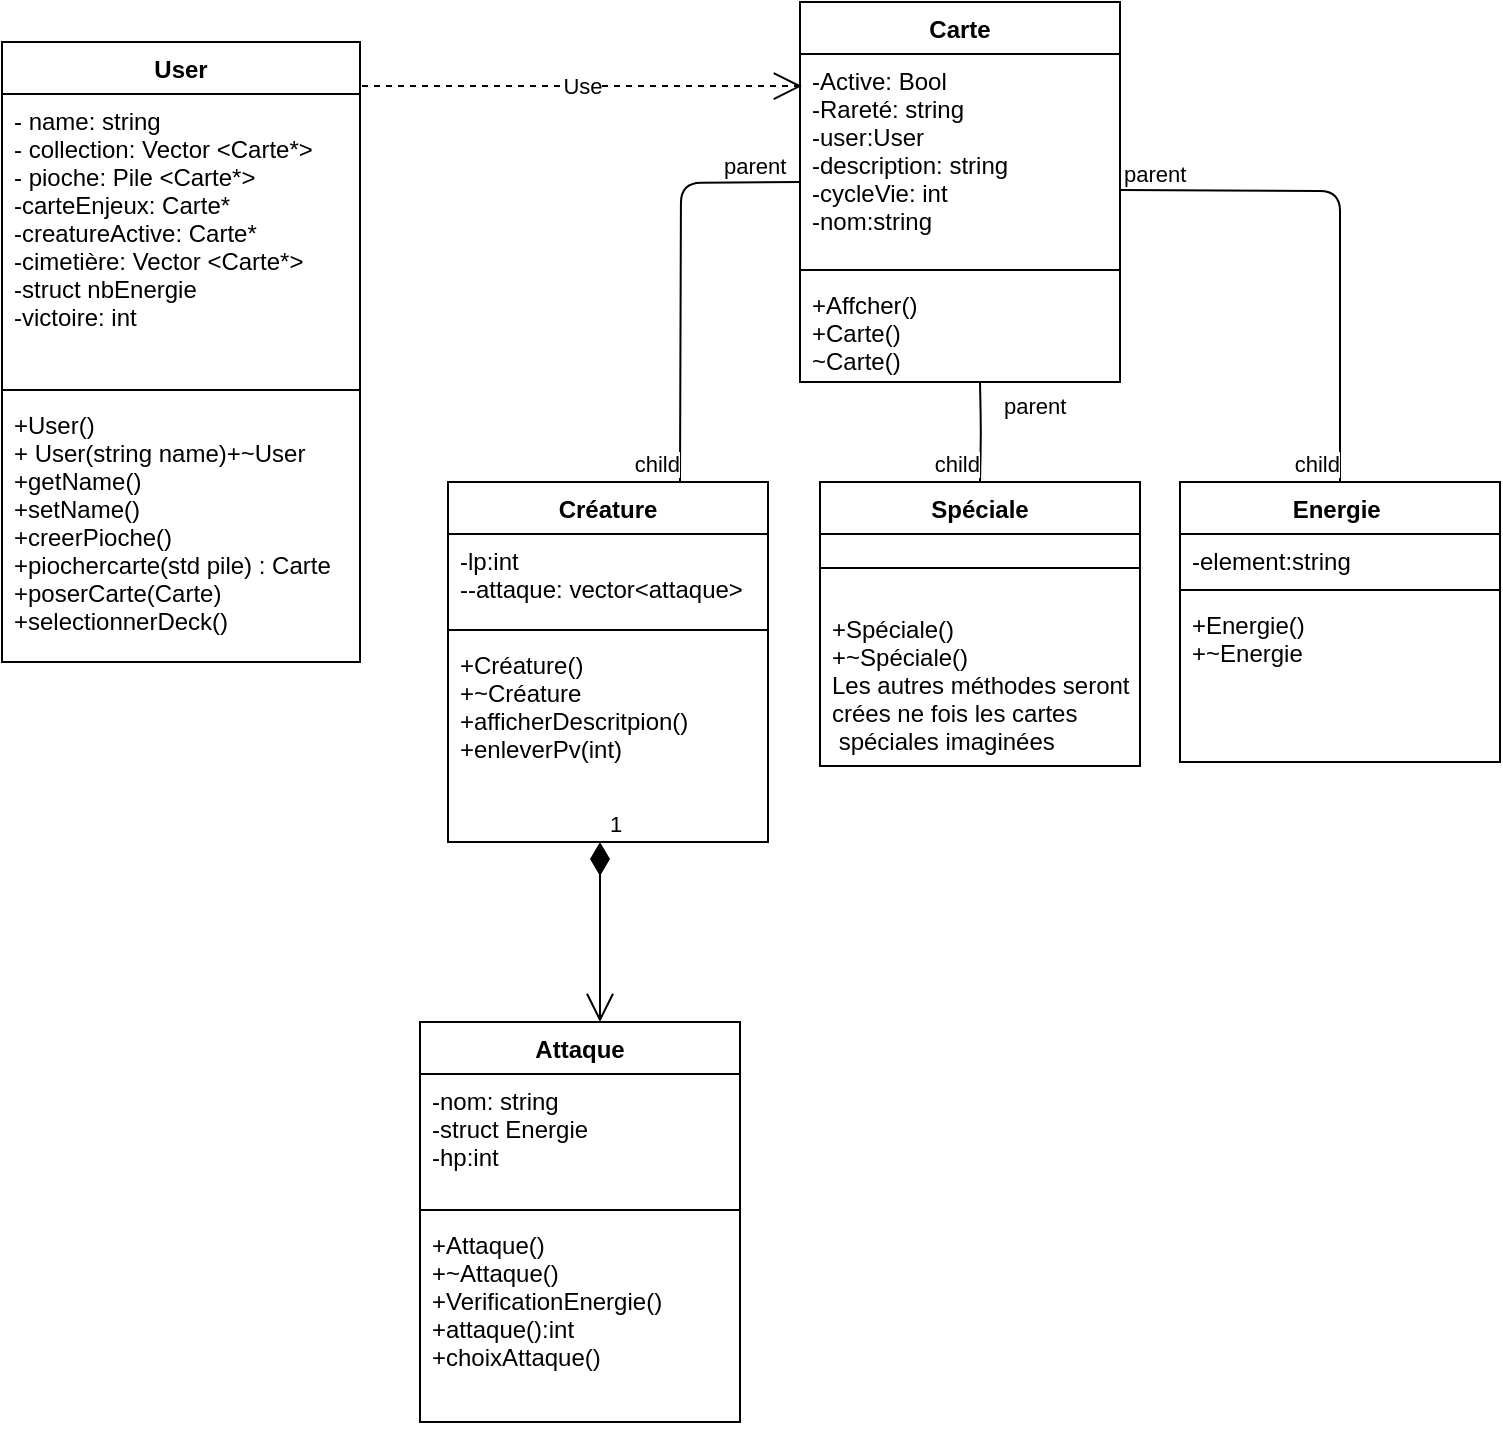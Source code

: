 <mxfile version="13.9.8" type="github">
  <diagram id="tCxo4tbXjTc1XCcc4NM_" name="Page-1">
    <mxGraphModel dx="870" dy="488" grid="1" gridSize="10" guides="1" tooltips="1" connect="1" arrows="1" fold="1" page="1" pageScale="1" pageWidth="827" pageHeight="1169" math="0" shadow="0">
      <root>
        <mxCell id="0" />
        <mxCell id="1" parent="0" />
        <mxCell id="v6RGhNJLXxdwNNuoIsZI-1" value="User" style="swimlane;fontStyle=1;align=center;verticalAlign=top;childLayout=stackLayout;horizontal=1;startSize=26;horizontalStack=0;resizeParent=1;resizeParentMax=0;resizeLast=0;collapsible=1;marginBottom=0;" parent="1" vertex="1">
          <mxGeometry x="111" y="60" width="179" height="310" as="geometry" />
        </mxCell>
        <mxCell id="v6RGhNJLXxdwNNuoIsZI-2" value="- name: string &#xa;- collection: Vector &lt;Carte*&gt;&#xa;- pioche: Pile &lt;Carte*&gt;&#xa;-carteEnjeux: Carte*&#xa;-creatureActive: Carte*&#xa;-cimetière: Vector &lt;Carte*&gt;&#xa;-struct nbEnergie&#xa;-victoire: int" style="text;strokeColor=none;fillColor=none;align=left;verticalAlign=top;spacingLeft=4;spacingRight=4;overflow=hidden;rotatable=0;points=[[0,0.5],[1,0.5]];portConstraint=eastwest;" parent="v6RGhNJLXxdwNNuoIsZI-1" vertex="1">
          <mxGeometry y="26" width="179" height="144" as="geometry" />
        </mxCell>
        <mxCell id="v6RGhNJLXxdwNNuoIsZI-3" value="" style="line;strokeWidth=1;fillColor=none;align=left;verticalAlign=middle;spacingTop=-1;spacingLeft=3;spacingRight=3;rotatable=0;labelPosition=right;points=[];portConstraint=eastwest;" parent="v6RGhNJLXxdwNNuoIsZI-1" vertex="1">
          <mxGeometry y="170" width="179" height="8" as="geometry" />
        </mxCell>
        <mxCell id="v6RGhNJLXxdwNNuoIsZI-4" value="+User()&#xa;+ User(string name)+~User&#xa;+getName()&#xa;+setName()&#xa;+creerPioche()&#xa;+piochercarte(std pile) : Carte&#xa;+poserCarte(Carte)&#xa;+selectionnerDeck()&#xa;&#xa;" style="text;strokeColor=none;fillColor=none;align=left;verticalAlign=top;spacingLeft=4;spacingRight=4;overflow=hidden;rotatable=0;points=[[0,0.5],[1,0.5]];portConstraint=eastwest;" parent="v6RGhNJLXxdwNNuoIsZI-1" vertex="1">
          <mxGeometry y="178" width="179" height="132" as="geometry" />
        </mxCell>
        <mxCell id="dLkF4w349v-ChZ6yu0cC-1" value="Carte" style="swimlane;fontStyle=1;align=center;verticalAlign=top;childLayout=stackLayout;horizontal=1;startSize=26;horizontalStack=0;resizeParent=1;resizeParentMax=0;resizeLast=0;collapsible=1;marginBottom=0;" parent="1" vertex="1">
          <mxGeometry x="510" y="40" width="160" height="190" as="geometry" />
        </mxCell>
        <mxCell id="dLkF4w349v-ChZ6yu0cC-2" value="-Active: Bool&#xa;-Rareté: string&#xa;-user:User&#xa;-description: string&#xa;-cycleVie: int&#xa;-nom:string" style="text;strokeColor=none;fillColor=none;align=left;verticalAlign=top;spacingLeft=4;spacingRight=4;overflow=hidden;rotatable=0;points=[[0,0.5],[1,0.5]];portConstraint=eastwest;" parent="dLkF4w349v-ChZ6yu0cC-1" vertex="1">
          <mxGeometry y="26" width="160" height="104" as="geometry" />
        </mxCell>
        <mxCell id="xfF_8Ugbu8d-3ZP1TpGE-10" value="" style="endArrow=none;html=1;edgeStyle=orthogonalEdgeStyle;" edge="1" parent="dLkF4w349v-ChZ6yu0cC-1">
          <mxGeometry relative="1" as="geometry">
            <mxPoint y="90" as="sourcePoint" />
            <mxPoint x="-60" y="240" as="targetPoint" />
          </mxGeometry>
        </mxCell>
        <mxCell id="xfF_8Ugbu8d-3ZP1TpGE-11" value="parent" style="edgeLabel;resizable=0;html=1;align=left;verticalAlign=bottom;" connectable="0" vertex="1" parent="xfF_8Ugbu8d-3ZP1TpGE-10">
          <mxGeometry x="-1" relative="1" as="geometry">
            <mxPoint x="-40" as="offset" />
          </mxGeometry>
        </mxCell>
        <mxCell id="xfF_8Ugbu8d-3ZP1TpGE-12" value="child" style="edgeLabel;resizable=0;html=1;align=right;verticalAlign=bottom;" connectable="0" vertex="1" parent="xfF_8Ugbu8d-3ZP1TpGE-10">
          <mxGeometry x="1" relative="1" as="geometry" />
        </mxCell>
        <mxCell id="dLkF4w349v-ChZ6yu0cC-3" value="" style="line;strokeWidth=1;fillColor=none;align=left;verticalAlign=middle;spacingTop=-1;spacingLeft=3;spacingRight=3;rotatable=0;labelPosition=right;points=[];portConstraint=eastwest;" parent="dLkF4w349v-ChZ6yu0cC-1" vertex="1">
          <mxGeometry y="130" width="160" height="8" as="geometry" />
        </mxCell>
        <mxCell id="dLkF4w349v-ChZ6yu0cC-4" value="+Affcher()&#xa;+Carte()&#xa;~Carte()" style="text;strokeColor=none;fillColor=none;align=left;verticalAlign=top;spacingLeft=4;spacingRight=4;overflow=hidden;rotatable=0;points=[[0,0.5],[1,0.5]];portConstraint=eastwest;" parent="dLkF4w349v-ChZ6yu0cC-1" vertex="1">
          <mxGeometry y="138" width="160" height="52" as="geometry" />
        </mxCell>
        <mxCell id="dLkF4w349v-ChZ6yu0cC-5" value="Créature&#xa;" style="swimlane;fontStyle=1;align=center;verticalAlign=top;childLayout=stackLayout;horizontal=1;startSize=26;horizontalStack=0;resizeParent=1;resizeParentMax=0;resizeLast=0;collapsible=1;marginBottom=0;" parent="1" vertex="1">
          <mxGeometry x="334" y="280" width="160" height="180" as="geometry" />
        </mxCell>
        <mxCell id="dLkF4w349v-ChZ6yu0cC-6" value="-lp:int&#xa;--attaque: vector&lt;attaque&gt;" style="text;strokeColor=none;fillColor=none;align=left;verticalAlign=top;spacingLeft=4;spacingRight=4;overflow=hidden;rotatable=0;points=[[0,0.5],[1,0.5]];portConstraint=eastwest;" parent="dLkF4w349v-ChZ6yu0cC-5" vertex="1">
          <mxGeometry y="26" width="160" height="44" as="geometry" />
        </mxCell>
        <mxCell id="dLkF4w349v-ChZ6yu0cC-7" value="" style="line;strokeWidth=1;fillColor=none;align=left;verticalAlign=middle;spacingTop=-1;spacingLeft=3;spacingRight=3;rotatable=0;labelPosition=right;points=[];portConstraint=eastwest;" parent="dLkF4w349v-ChZ6yu0cC-5" vertex="1">
          <mxGeometry y="70" width="160" height="8" as="geometry" />
        </mxCell>
        <mxCell id="dLkF4w349v-ChZ6yu0cC-8" value="+Créature()&#xa;+~Créature&#xa;+afficherDescritpion()&#xa;+enleverPv(int)&#xa;&#xa;" style="text;strokeColor=none;fillColor=none;align=left;verticalAlign=top;spacingLeft=4;spacingRight=4;overflow=hidden;rotatable=0;points=[[0,0.5],[1,0.5]];portConstraint=eastwest;" parent="dLkF4w349v-ChZ6yu0cC-5" vertex="1">
          <mxGeometry y="78" width="160" height="102" as="geometry" />
        </mxCell>
        <mxCell id="dLkF4w349v-ChZ6yu0cC-9" value="Spéciale" style="swimlane;fontStyle=1;align=center;verticalAlign=top;childLayout=stackLayout;horizontal=1;startSize=26;horizontalStack=0;resizeParent=1;resizeParentMax=0;resizeLast=0;collapsible=1;marginBottom=0;" parent="1" vertex="1">
          <mxGeometry x="520" y="280" width="160" height="142" as="geometry" />
        </mxCell>
        <mxCell id="dLkF4w349v-ChZ6yu0cC-11" value="" style="line;strokeWidth=1;fillColor=none;align=left;verticalAlign=middle;spacingTop=-1;spacingLeft=3;spacingRight=3;rotatable=0;labelPosition=right;points=[];portConstraint=eastwest;" parent="dLkF4w349v-ChZ6yu0cC-9" vertex="1">
          <mxGeometry y="26" width="160" height="34" as="geometry" />
        </mxCell>
        <mxCell id="dLkF4w349v-ChZ6yu0cC-12" value="+Spéciale()&#xa;+~Spéciale()&#xa;Les autres méthodes seront &#xa;crées ne fois les cartes&#xa; spéciales imaginées" style="text;strokeColor=none;fillColor=none;align=left;verticalAlign=top;spacingLeft=4;spacingRight=4;overflow=hidden;rotatable=0;points=[[0,0.5],[1,0.5]];portConstraint=eastwest;" parent="dLkF4w349v-ChZ6yu0cC-9" vertex="1">
          <mxGeometry y="60" width="160" height="82" as="geometry" />
        </mxCell>
        <mxCell id="dLkF4w349v-ChZ6yu0cC-13" value="Energie " style="swimlane;fontStyle=1;align=center;verticalAlign=top;childLayout=stackLayout;horizontal=1;startSize=26;horizontalStack=0;resizeParent=1;resizeParentMax=0;resizeLast=0;collapsible=1;marginBottom=0;" parent="1" vertex="1">
          <mxGeometry x="700" y="280" width="160" height="140" as="geometry" />
        </mxCell>
        <mxCell id="dLkF4w349v-ChZ6yu0cC-14" value="-element:string&#xa;-" style="text;strokeColor=none;fillColor=none;align=left;verticalAlign=top;spacingLeft=4;spacingRight=4;overflow=hidden;rotatable=0;points=[[0,0.5],[1,0.5]];portConstraint=eastwest;" parent="dLkF4w349v-ChZ6yu0cC-13" vertex="1">
          <mxGeometry y="26" width="160" height="24" as="geometry" />
        </mxCell>
        <mxCell id="dLkF4w349v-ChZ6yu0cC-15" value="" style="line;strokeWidth=1;fillColor=none;align=left;verticalAlign=middle;spacingTop=-1;spacingLeft=3;spacingRight=3;rotatable=0;labelPosition=right;points=[];portConstraint=eastwest;" parent="dLkF4w349v-ChZ6yu0cC-13" vertex="1">
          <mxGeometry y="50" width="160" height="8" as="geometry" />
        </mxCell>
        <mxCell id="dLkF4w349v-ChZ6yu0cC-16" value="+Energie()&#xa;+~Energie&#xa;" style="text;strokeColor=none;fillColor=none;align=left;verticalAlign=top;spacingLeft=4;spacingRight=4;overflow=hidden;rotatable=0;points=[[0,0.5],[1,0.5]];portConstraint=eastwest;" parent="dLkF4w349v-ChZ6yu0cC-13" vertex="1">
          <mxGeometry y="58" width="160" height="82" as="geometry" />
        </mxCell>
        <mxCell id="dLkF4w349v-ChZ6yu0cC-18" value="Attaque" style="swimlane;fontStyle=1;align=center;verticalAlign=top;childLayout=stackLayout;horizontal=1;startSize=26;horizontalStack=0;resizeParent=1;resizeParentMax=0;resizeLast=0;collapsible=1;marginBottom=0;" parent="1" vertex="1">
          <mxGeometry x="320" y="550" width="160" height="200" as="geometry" />
        </mxCell>
        <mxCell id="dLkF4w349v-ChZ6yu0cC-19" value="-nom: string&#xa;-struct Energie&#xa;-hp:int&#xa;" style="text;strokeColor=none;fillColor=none;align=left;verticalAlign=top;spacingLeft=4;spacingRight=4;overflow=hidden;rotatable=0;points=[[0,0.5],[1,0.5]];portConstraint=eastwest;" parent="dLkF4w349v-ChZ6yu0cC-18" vertex="1">
          <mxGeometry y="26" width="160" height="64" as="geometry" />
        </mxCell>
        <mxCell id="dLkF4w349v-ChZ6yu0cC-20" value="" style="line;strokeWidth=1;fillColor=none;align=left;verticalAlign=middle;spacingTop=-1;spacingLeft=3;spacingRight=3;rotatable=0;labelPosition=right;points=[];portConstraint=eastwest;" parent="dLkF4w349v-ChZ6yu0cC-18" vertex="1">
          <mxGeometry y="90" width="160" height="8" as="geometry" />
        </mxCell>
        <mxCell id="dLkF4w349v-ChZ6yu0cC-21" value="+Attaque()&#xa;+~Attaque()&#xa;+VerificationEnergie()&#xa;+attaque():int&#xa;+choixAttaque()&#xa;&#xa;" style="text;strokeColor=none;fillColor=none;align=left;verticalAlign=top;spacingLeft=4;spacingRight=4;overflow=hidden;rotatable=0;points=[[0,0.5],[1,0.5]];portConstraint=eastwest;" parent="dLkF4w349v-ChZ6yu0cC-18" vertex="1">
          <mxGeometry y="98" width="160" height="102" as="geometry" />
        </mxCell>
        <mxCell id="xfF_8Ugbu8d-3ZP1TpGE-16" value="" style="endArrow=none;html=1;edgeStyle=orthogonalEdgeStyle;entryX=0.5;entryY=0;entryDx=0;entryDy=0;" edge="1" parent="1" target="dLkF4w349v-ChZ6yu0cC-13">
          <mxGeometry relative="1" as="geometry">
            <mxPoint x="670" y="134" as="sourcePoint" />
            <mxPoint x="860" y="110" as="targetPoint" />
          </mxGeometry>
        </mxCell>
        <mxCell id="xfF_8Ugbu8d-3ZP1TpGE-17" value="parent" style="edgeLabel;resizable=0;html=1;align=left;verticalAlign=bottom;" connectable="0" vertex="1" parent="xfF_8Ugbu8d-3ZP1TpGE-16">
          <mxGeometry x="-1" relative="1" as="geometry" />
        </mxCell>
        <mxCell id="xfF_8Ugbu8d-3ZP1TpGE-18" value="child" style="edgeLabel;resizable=0;html=1;align=right;verticalAlign=bottom;" connectable="0" vertex="1" parent="xfF_8Ugbu8d-3ZP1TpGE-16">
          <mxGeometry x="1" relative="1" as="geometry" />
        </mxCell>
        <mxCell id="xfF_8Ugbu8d-3ZP1TpGE-19" value="" style="endArrow=none;html=1;edgeStyle=orthogonalEdgeStyle;entryX=0.5;entryY=0;entryDx=0;entryDy=0;" edge="1" parent="1" target="dLkF4w349v-ChZ6yu0cC-9">
          <mxGeometry relative="1" as="geometry">
            <mxPoint x="600" y="230" as="sourcePoint" />
            <mxPoint x="730" y="250" as="targetPoint" />
          </mxGeometry>
        </mxCell>
        <mxCell id="xfF_8Ugbu8d-3ZP1TpGE-20" value="parent" style="edgeLabel;resizable=0;html=1;align=left;verticalAlign=bottom;" connectable="0" vertex="1" parent="xfF_8Ugbu8d-3ZP1TpGE-19">
          <mxGeometry x="-1" relative="1" as="geometry">
            <mxPoint x="10" y="20" as="offset" />
          </mxGeometry>
        </mxCell>
        <mxCell id="xfF_8Ugbu8d-3ZP1TpGE-21" value="child" style="edgeLabel;resizable=0;html=1;align=right;verticalAlign=bottom;" connectable="0" vertex="1" parent="xfF_8Ugbu8d-3ZP1TpGE-19">
          <mxGeometry x="1" relative="1" as="geometry" />
        </mxCell>
        <mxCell id="xfF_8Ugbu8d-3ZP1TpGE-22" value="1" style="endArrow=open;html=1;endSize=12;startArrow=diamondThin;startSize=14;startFill=1;edgeStyle=orthogonalEdgeStyle;align=left;verticalAlign=bottom;" edge="1" parent="1" source="dLkF4w349v-ChZ6yu0cC-8">
          <mxGeometry x="-1" y="3" relative="1" as="geometry">
            <mxPoint x="460" y="490" as="sourcePoint" />
            <mxPoint x="410" y="550" as="targetPoint" />
            <Array as="points">
              <mxPoint x="410" y="480" />
              <mxPoint x="410" y="480" />
            </Array>
          </mxGeometry>
        </mxCell>
        <mxCell id="xfF_8Ugbu8d-3ZP1TpGE-25" value="Use" style="endArrow=open;endSize=12;dashed=1;html=1;entryX=0.006;entryY=0.154;entryDx=0;entryDy=0;entryPerimeter=0;" edge="1" parent="1" target="dLkF4w349v-ChZ6yu0cC-2">
          <mxGeometry width="160" relative="1" as="geometry">
            <mxPoint x="291" y="82" as="sourcePoint" />
            <mxPoint x="500" y="102" as="targetPoint" />
          </mxGeometry>
        </mxCell>
      </root>
    </mxGraphModel>
  </diagram>
</mxfile>
